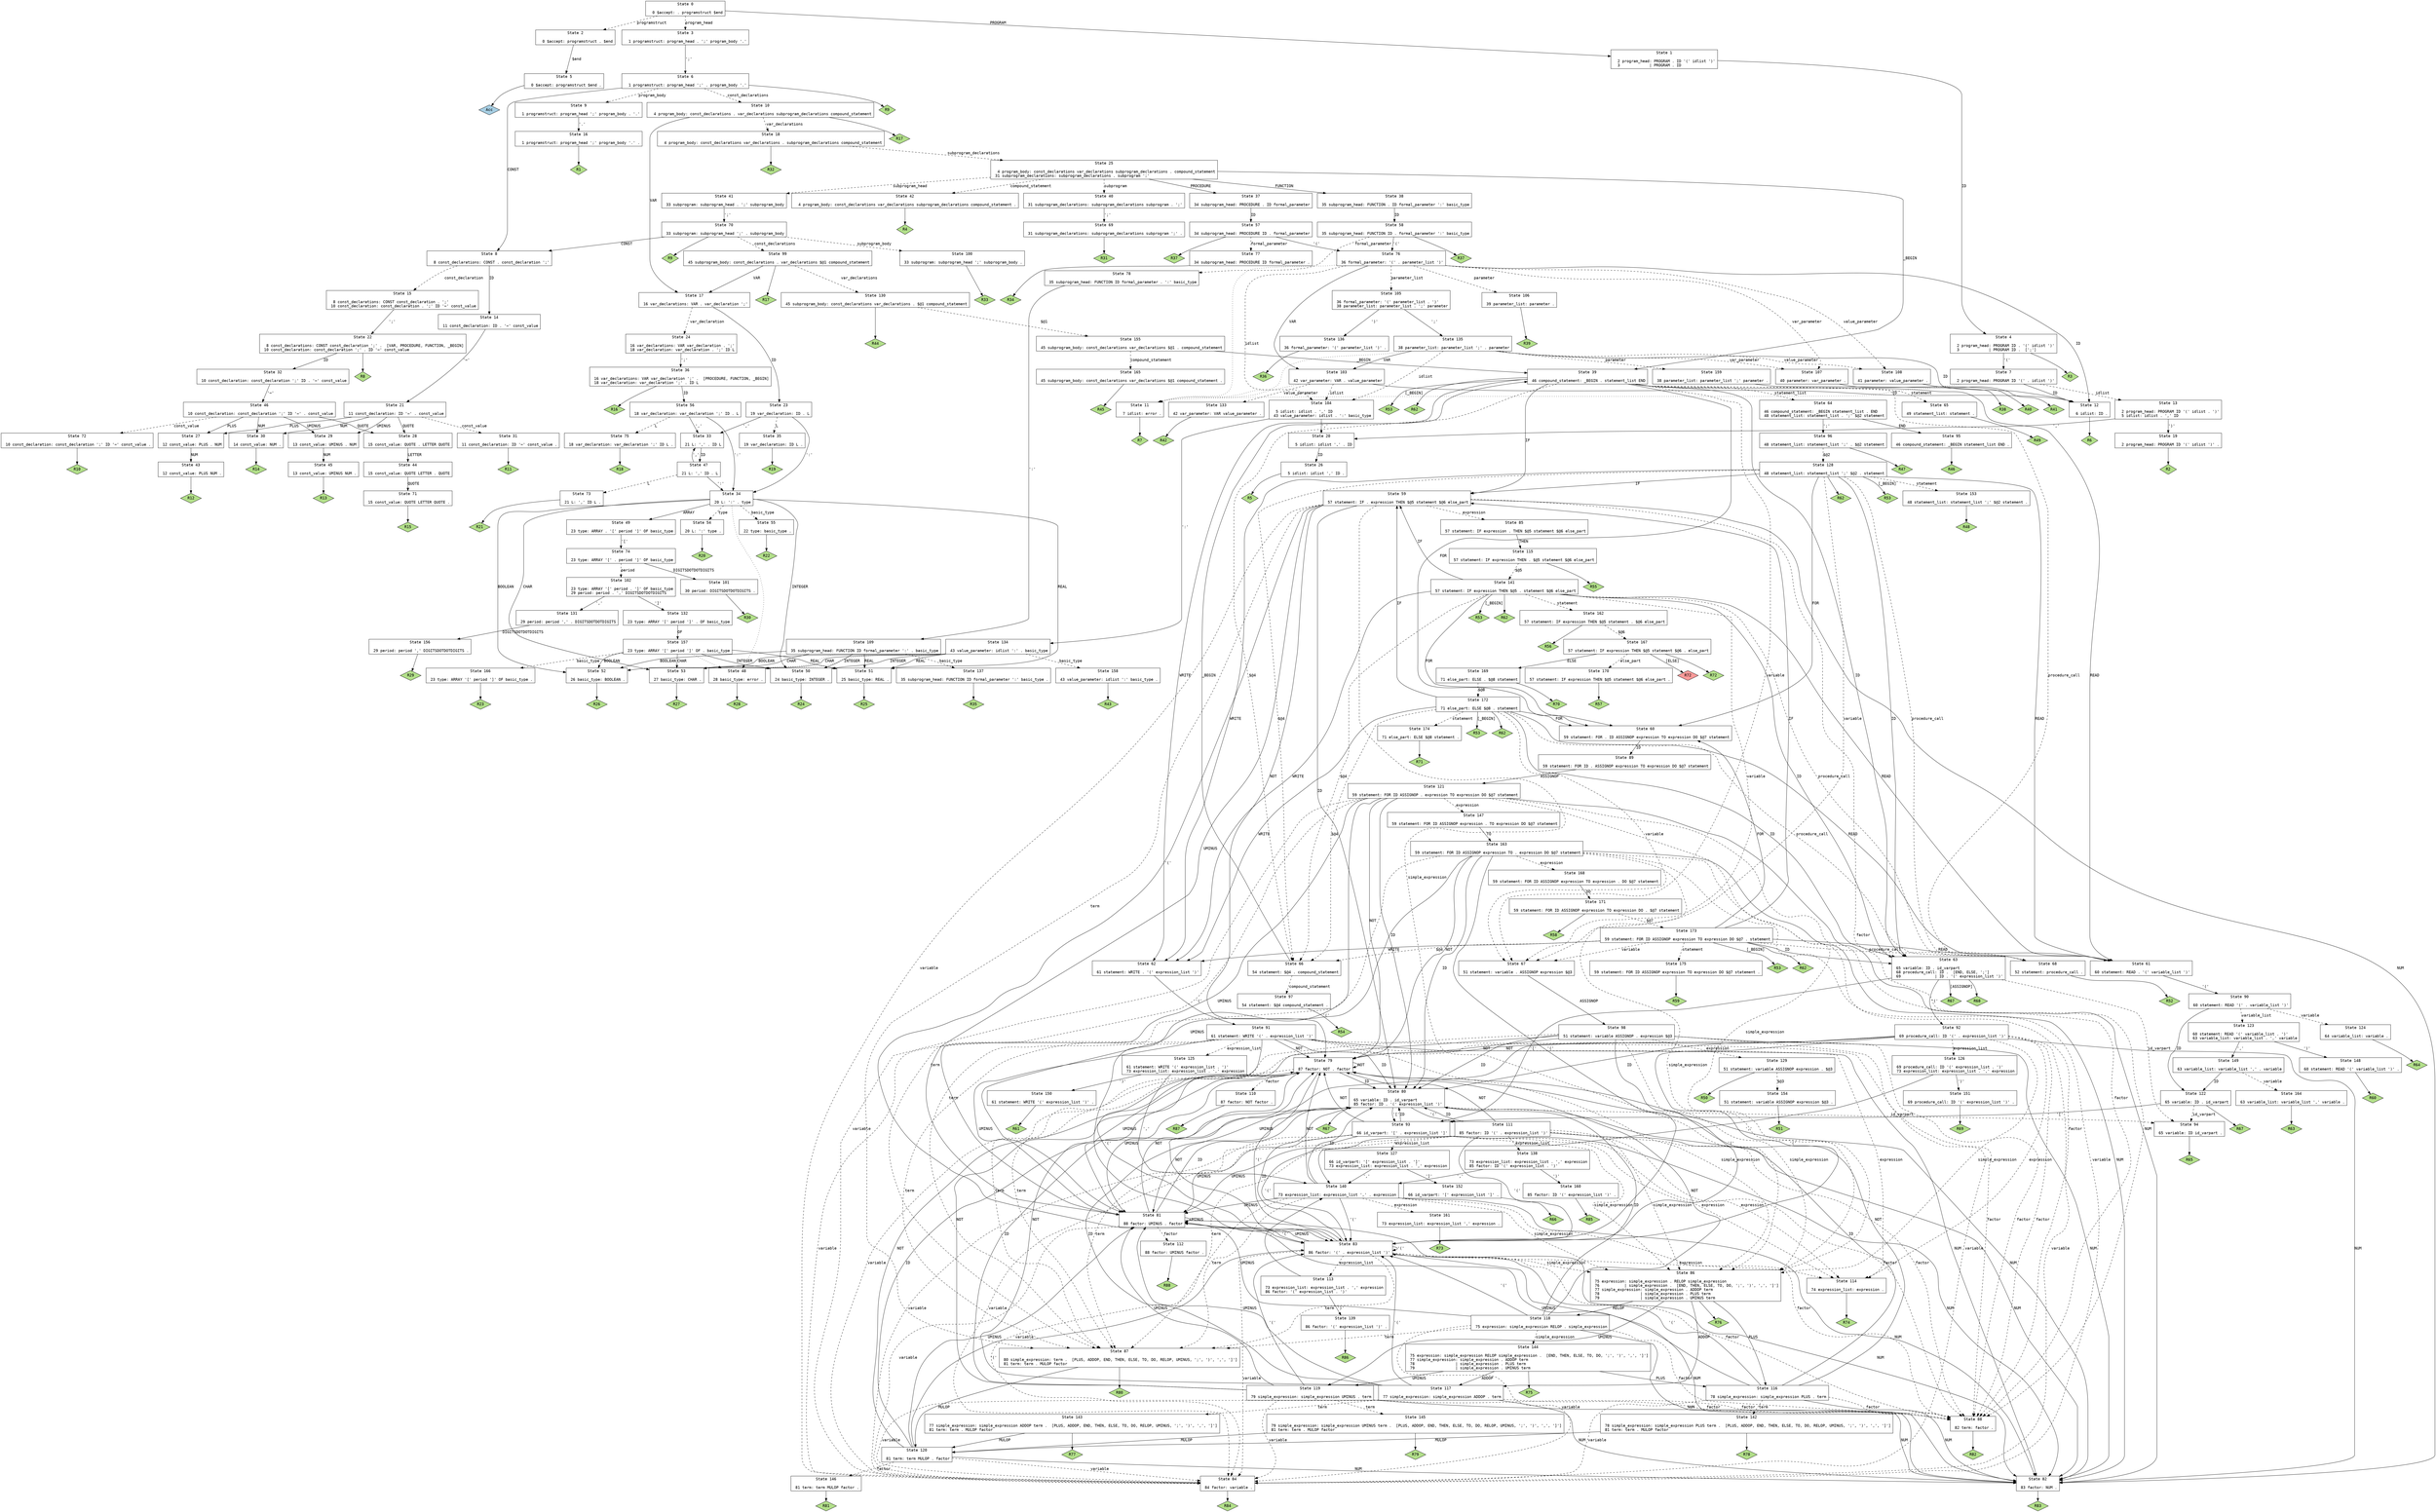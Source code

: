 // Generated by GNU Bison 3.0.4.
// Report bugs to <bug-bison@gnu.org>.
// Home page: <http://www.gnu.org/software/bison/>.

digraph "parser.y"
{
  node [fontname = courier, shape = box, colorscheme = paired6]
  edge [fontname = courier]

  0 [label="State 0\n\l  0 $accept: . programstruct $end\l"]
  0 -> 1 [style=solid label="PROGRAM"]
  0 -> 2 [style=dashed label="programstruct"]
  0 -> 3 [style=dashed label="program_head"]
  1 [label="State 1\n\l  2 program_head: PROGRAM . ID '(' idlist ')'\l  3             | PROGRAM . ID\l"]
  1 -> 4 [style=solid label="ID"]
  2 [label="State 2\n\l  0 $accept: programstruct . $end\l"]
  2 -> 5 [style=solid label="$end"]
  3 [label="State 3\n\l  1 programstruct: program_head . ';' program_body '.'\l"]
  3 -> 6 [style=solid label="';'"]
  4 [label="State 4\n\l  2 program_head: PROGRAM ID . '(' idlist ')'\l  3             | PROGRAM ID .  [';']\l"]
  4 -> 7 [style=solid label="'('"]
  4 -> "4R3" [style=solid]
 "4R3" [label="R3", fillcolor=3, shape=diamond, style=filled]
  5 [label="State 5\n\l  0 $accept: programstruct $end .\l"]
  5 -> "5R0" [style=solid]
 "5R0" [label="Acc", fillcolor=1, shape=diamond, style=filled]
  6 [label="State 6\n\l  1 programstruct: program_head ';' . program_body '.'\l"]
  6 -> 8 [style=solid label="CONST"]
  6 -> 9 [style=dashed label="program_body"]
  6 -> 10 [style=dashed label="const_declarations"]
  6 -> "6R9" [style=solid]
 "6R9" [label="R9", fillcolor=3, shape=diamond, style=filled]
  7 [label="State 7\n\l  2 program_head: PROGRAM ID '(' . idlist ')'\l"]
  7 -> 11 [style=dotted]
  7 -> 12 [style=solid label="ID"]
  7 -> 13 [style=dashed label="idlist"]
  8 [label="State 8\n\l  8 const_declarations: CONST . const_declaration ';'\l"]
  8 -> 14 [style=solid label="ID"]
  8 -> 15 [style=dashed label="const_declaration"]
  9 [label="State 9\n\l  1 programstruct: program_head ';' program_body . '.'\l"]
  9 -> 16 [style=solid label="'.'"]
  10 [label="State 10\n\l  4 program_body: const_declarations . var_declarations subprogram_declarations compound_statement\l"]
  10 -> 17 [style=solid label="VAR"]
  10 -> 18 [style=dashed label="var_declarations"]
  10 -> "10R17" [style=solid]
 "10R17" [label="R17", fillcolor=3, shape=diamond, style=filled]
  11 [label="State 11\n\l  7 idlist: error .\l"]
  11 -> "11R7" [style=solid]
 "11R7" [label="R7", fillcolor=3, shape=diamond, style=filled]
  12 [label="State 12\n\l  6 idlist: ID .\l"]
  12 -> "12R6" [style=solid]
 "12R6" [label="R6", fillcolor=3, shape=diamond, style=filled]
  13 [label="State 13\n\l  2 program_head: PROGRAM ID '(' idlist . ')'\l  5 idlist: idlist . ',' ID\l"]
  13 -> 19 [style=solid label="')'"]
  13 -> 20 [style=solid label="','"]
  14 [label="State 14\n\l 11 const_declaration: ID . '=' const_value\l"]
  14 -> 21 [style=solid label="'='"]
  15 [label="State 15\n\l  8 const_declarations: CONST const_declaration . ';'\l 10 const_declaration: const_declaration . ';' ID '=' const_value\l"]
  15 -> 22 [style=solid label="';'"]
  16 [label="State 16\n\l  1 programstruct: program_head ';' program_body '.' .\l"]
  16 -> "16R1" [style=solid]
 "16R1" [label="R1", fillcolor=3, shape=diamond, style=filled]
  17 [label="State 17\n\l 16 var_declarations: VAR . var_declaration ';'\l"]
  17 -> 23 [style=solid label="ID"]
  17 -> 24 [style=dashed label="var_declaration"]
  18 [label="State 18\n\l  4 program_body: const_declarations var_declarations . subprogram_declarations compound_statement\l"]
  18 -> 25 [style=dashed label="subprogram_declarations"]
  18 -> "18R32" [style=solid]
 "18R32" [label="R32", fillcolor=3, shape=diamond, style=filled]
  19 [label="State 19\n\l  2 program_head: PROGRAM ID '(' idlist ')' .\l"]
  19 -> "19R2" [style=solid]
 "19R2" [label="R2", fillcolor=3, shape=diamond, style=filled]
  20 [label="State 20\n\l  5 idlist: idlist ',' . ID\l"]
  20 -> 26 [style=solid label="ID"]
  21 [label="State 21\n\l 11 const_declaration: ID '=' . const_value\l"]
  21 -> 27 [style=solid label="PLUS"]
  21 -> 28 [style=solid label="QUOTE"]
  21 -> 29 [style=solid label="UMINUS"]
  21 -> 30 [style=solid label="NUM"]
  21 -> 31 [style=dashed label="const_value"]
  22 [label="State 22\n\l  8 const_declarations: CONST const_declaration ';' .  [VAR, PROCEDURE, FUNCTION, _BEGIN]\l 10 const_declaration: const_declaration ';' . ID '=' const_value\l"]
  22 -> 32 [style=solid label="ID"]
  22 -> "22R8" [style=solid]
 "22R8" [label="R8", fillcolor=3, shape=diamond, style=filled]
  23 [label="State 23\n\l 19 var_declaration: ID . L\l"]
  23 -> 33 [style=solid label="','"]
  23 -> 34 [style=solid label="':'"]
  23 -> 35 [style=dashed label="L"]
  24 [label="State 24\n\l 16 var_declarations: VAR var_declaration . ';'\l 18 var_declaration: var_declaration . ';' ID L\l"]
  24 -> 36 [style=solid label="';'"]
  25 [label="State 25\n\l  4 program_body: const_declarations var_declarations subprogram_declarations . compound_statement\l 31 subprogram_declarations: subprogram_declarations . subprogram ';'\l"]
  25 -> 37 [style=solid label="PROCEDURE"]
  25 -> 38 [style=solid label="FUNCTION"]
  25 -> 39 [style=solid label="_BEGIN"]
  25 -> 40 [style=dashed label="subprogram"]
  25 -> 41 [style=dashed label="subprogram_head"]
  25 -> 42 [style=dashed label="compound_statement"]
  26 [label="State 26\n\l  5 idlist: idlist ',' ID .\l"]
  26 -> "26R5" [style=solid]
 "26R5" [label="R5", fillcolor=3, shape=diamond, style=filled]
  27 [label="State 27\n\l 12 const_value: PLUS . NUM\l"]
  27 -> 43 [style=solid label="NUM"]
  28 [label="State 28\n\l 15 const_value: QUOTE . LETTER QUOTE\l"]
  28 -> 44 [style=solid label="LETTER"]
  29 [label="State 29\n\l 13 const_value: UMINUS . NUM\l"]
  29 -> 45 [style=solid label="NUM"]
  30 [label="State 30\n\l 14 const_value: NUM .\l"]
  30 -> "30R14" [style=solid]
 "30R14" [label="R14", fillcolor=3, shape=diamond, style=filled]
  31 [label="State 31\n\l 11 const_declaration: ID '=' const_value .\l"]
  31 -> "31R11" [style=solid]
 "31R11" [label="R11", fillcolor=3, shape=diamond, style=filled]
  32 [label="State 32\n\l 10 const_declaration: const_declaration ';' ID . '=' const_value\l"]
  32 -> 46 [style=solid label="'='"]
  33 [label="State 33\n\l 21 L: ',' . ID L\l"]
  33 -> 47 [style=solid label="ID"]
  34 [label="State 34\n\l 20 L: ':' . type\l"]
  34 -> 48 [style=dotted]
  34 -> 49 [style=solid label="ARRAY"]
  34 -> 50 [style=solid label="INTEGER"]
  34 -> 51 [style=solid label="REAL"]
  34 -> 52 [style=solid label="BOOLEAN"]
  34 -> 53 [style=solid label="CHAR"]
  34 -> 54 [style=dashed label="type"]
  34 -> 55 [style=dashed label="basic_type"]
  35 [label="State 35\n\l 19 var_declaration: ID L .\l"]
  35 -> "35R19" [style=solid]
 "35R19" [label="R19", fillcolor=3, shape=diamond, style=filled]
  36 [label="State 36\n\l 16 var_declarations: VAR var_declaration ';' .  [PROCEDURE, FUNCTION, _BEGIN]\l 18 var_declaration: var_declaration ';' . ID L\l"]
  36 -> 56 [style=solid label="ID"]
  36 -> "36R16" [style=solid]
 "36R16" [label="R16", fillcolor=3, shape=diamond, style=filled]
  37 [label="State 37\n\l 34 subprogram_head: PROCEDURE . ID formal_parameter\l"]
  37 -> 57 [style=solid label="ID"]
  38 [label="State 38\n\l 35 subprogram_head: FUNCTION . ID formal_parameter ':' basic_type\l"]
  38 -> 58 [style=solid label="ID"]
  39 [label="State 39\n\l 46 compound_statement: _BEGIN . statement_list END\l"]
  39 -> 59 [style=solid label="IF"]
  39 -> 60 [style=solid label="FOR"]
  39 -> 61 [style=solid label="READ"]
  39 -> 62 [style=solid label="WRITE"]
  39 -> 63 [style=solid label="ID"]
  39 -> 64 [style=dashed label="statement_list"]
  39 -> 65 [style=dashed label="statement"]
  39 -> 66 [style=dashed label="$@4"]
  39 -> 67 [style=dashed label="variable"]
  39 -> 68 [style=dashed label="procedure_call"]
  39 -> "39R53" [label="[_BEGIN]", style=solid]
 "39R53" [label="R53", fillcolor=3, shape=diamond, style=filled]
  39 -> "39R62" [style=solid]
 "39R62" [label="R62", fillcolor=3, shape=diamond, style=filled]
  40 [label="State 40\n\l 31 subprogram_declarations: subprogram_declarations subprogram . ';'\l"]
  40 -> 69 [style=solid label="';'"]
  41 [label="State 41\n\l 33 subprogram: subprogram_head . ';' subprogram_body\l"]
  41 -> 70 [style=solid label="';'"]
  42 [label="State 42\n\l  4 program_body: const_declarations var_declarations subprogram_declarations compound_statement .\l"]
  42 -> "42R4" [style=solid]
 "42R4" [label="R4", fillcolor=3, shape=diamond, style=filled]
  43 [label="State 43\n\l 12 const_value: PLUS NUM .\l"]
  43 -> "43R12" [style=solid]
 "43R12" [label="R12", fillcolor=3, shape=diamond, style=filled]
  44 [label="State 44\n\l 15 const_value: QUOTE LETTER . QUOTE\l"]
  44 -> 71 [style=solid label="QUOTE"]
  45 [label="State 45\n\l 13 const_value: UMINUS NUM .\l"]
  45 -> "45R13" [style=solid]
 "45R13" [label="R13", fillcolor=3, shape=diamond, style=filled]
  46 [label="State 46\n\l 10 const_declaration: const_declaration ';' ID '=' . const_value\l"]
  46 -> 27 [style=solid label="PLUS"]
  46 -> 28 [style=solid label="QUOTE"]
  46 -> 29 [style=solid label="UMINUS"]
  46 -> 30 [style=solid label="NUM"]
  46 -> 72 [style=dashed label="const_value"]
  47 [label="State 47\n\l 21 L: ',' ID . L\l"]
  47 -> 33 [style=solid label="','"]
  47 -> 34 [style=solid label="':'"]
  47 -> 73 [style=dashed label="L"]
  48 [label="State 48\n\l 28 basic_type: error .\l"]
  48 -> "48R28" [style=solid]
 "48R28" [label="R28", fillcolor=3, shape=diamond, style=filled]
  49 [label="State 49\n\l 23 type: ARRAY . '[' period ']' OF basic_type\l"]
  49 -> 74 [style=solid label="'['"]
  50 [label="State 50\n\l 24 basic_type: INTEGER .\l"]
  50 -> "50R24" [style=solid]
 "50R24" [label="R24", fillcolor=3, shape=diamond, style=filled]
  51 [label="State 51\n\l 25 basic_type: REAL .\l"]
  51 -> "51R25" [style=solid]
 "51R25" [label="R25", fillcolor=3, shape=diamond, style=filled]
  52 [label="State 52\n\l 26 basic_type: BOOLEAN .\l"]
  52 -> "52R26" [style=solid]
 "52R26" [label="R26", fillcolor=3, shape=diamond, style=filled]
  53 [label="State 53\n\l 27 basic_type: CHAR .\l"]
  53 -> "53R27" [style=solid]
 "53R27" [label="R27", fillcolor=3, shape=diamond, style=filled]
  54 [label="State 54\n\l 20 L: ':' type .\l"]
  54 -> "54R20" [style=solid]
 "54R20" [label="R20", fillcolor=3, shape=diamond, style=filled]
  55 [label="State 55\n\l 22 type: basic_type .\l"]
  55 -> "55R22" [style=solid]
 "55R22" [label="R22", fillcolor=3, shape=diamond, style=filled]
  56 [label="State 56\n\l 18 var_declaration: var_declaration ';' ID . L\l"]
  56 -> 33 [style=solid label="','"]
  56 -> 34 [style=solid label="':'"]
  56 -> 75 [style=dashed label="L"]
  57 [label="State 57\n\l 34 subprogram_head: PROCEDURE ID . formal_parameter\l"]
  57 -> 76 [style=solid label="'('"]
  57 -> 77 [style=dashed label="formal_parameter"]
  57 -> "57R37" [style=solid]
 "57R37" [label="R37", fillcolor=3, shape=diamond, style=filled]
  58 [label="State 58\n\l 35 subprogram_head: FUNCTION ID . formal_parameter ':' basic_type\l"]
  58 -> 76 [style=solid label="'('"]
  58 -> 78 [style=dashed label="formal_parameter"]
  58 -> "58R37" [style=solid]
 "58R37" [label="R37", fillcolor=3, shape=diamond, style=filled]
  59 [label="State 59\n\l 57 statement: IF . expression THEN $@5 statement $@6 else_part\l"]
  59 -> 79 [style=solid label="NOT"]
  59 -> 80 [style=solid label="ID"]
  59 -> 81 [style=solid label="UMINUS"]
  59 -> 82 [style=solid label="NUM"]
  59 -> 83 [style=solid label="'('"]
  59 -> 84 [style=dashed label="variable"]
  59 -> 85 [style=dashed label="expression"]
  59 -> 86 [style=dashed label="simple_expression"]
  59 -> 87 [style=dashed label="term"]
  59 -> 88 [style=dashed label="factor"]
  60 [label="State 60\n\l 59 statement: FOR . ID ASSIGNOP expression TO expression DO $@7 statement\l"]
  60 -> 89 [style=solid label="ID"]
  61 [label="State 61\n\l 60 statement: READ . '(' variable_list ')'\l"]
  61 -> 90 [style=solid label="'('"]
  62 [label="State 62\n\l 61 statement: WRITE . '(' expression_list ')'\l"]
  62 -> 91 [style=solid label="'('"]
  63 [label="State 63\n\l 65 variable: ID . id_varpart\l 68 procedure_call: ID .  [END, ELSE, ';']\l 69               | ID . '(' expression_list ')'\l"]
  63 -> 92 [style=solid label="'('"]
  63 -> 93 [style=solid label="'['"]
  63 -> 94 [style=dashed label="id_varpart"]
  63 -> "63R67" [label="[ASSIGNOP]", style=solid]
 "63R67" [label="R67", fillcolor=3, shape=diamond, style=filled]
  63 -> "63R68" [style=solid]
 "63R68" [label="R68", fillcolor=3, shape=diamond, style=filled]
  64 [label="State 64\n\l 46 compound_statement: _BEGIN statement_list . END\l 48 statement_list: statement_list . ';' $@2 statement\l"]
  64 -> 95 [style=solid label="END"]
  64 -> 96 [style=solid label="';'"]
  65 [label="State 65\n\l 49 statement_list: statement .\l"]
  65 -> "65R49" [style=solid]
 "65R49" [label="R49", fillcolor=3, shape=diamond, style=filled]
  66 [label="State 66\n\l 54 statement: $@4 . compound_statement\l"]
  66 -> 39 [style=solid label="_BEGIN"]
  66 -> 97 [style=dashed label="compound_statement"]
  67 [label="State 67\n\l 51 statement: variable . ASSIGNOP expression $@3\l"]
  67 -> 98 [style=solid label="ASSIGNOP"]
  68 [label="State 68\n\l 52 statement: procedure_call .\l"]
  68 -> "68R52" [style=solid]
 "68R52" [label="R52", fillcolor=3, shape=diamond, style=filled]
  69 [label="State 69\n\l 31 subprogram_declarations: subprogram_declarations subprogram ';' .\l"]
  69 -> "69R31" [style=solid]
 "69R31" [label="R31", fillcolor=3, shape=diamond, style=filled]
  70 [label="State 70\n\l 33 subprogram: subprogram_head ';' . subprogram_body\l"]
  70 -> 8 [style=solid label="CONST"]
  70 -> 99 [style=dashed label="const_declarations"]
  70 -> 100 [style=dashed label="subprogram_body"]
  70 -> "70R9" [style=solid]
 "70R9" [label="R9", fillcolor=3, shape=diamond, style=filled]
  71 [label="State 71\n\l 15 const_value: QUOTE LETTER QUOTE .\l"]
  71 -> "71R15" [style=solid]
 "71R15" [label="R15", fillcolor=3, shape=diamond, style=filled]
  72 [label="State 72\n\l 10 const_declaration: const_declaration ';' ID '=' const_value .\l"]
  72 -> "72R10" [style=solid]
 "72R10" [label="R10", fillcolor=3, shape=diamond, style=filled]
  73 [label="State 73\n\l 21 L: ',' ID L .\l"]
  73 -> "73R21" [style=solid]
 "73R21" [label="R21", fillcolor=3, shape=diamond, style=filled]
  74 [label="State 74\n\l 23 type: ARRAY '[' . period ']' OF basic_type\l"]
  74 -> 101 [style=solid label="DIGITSDOTDOTDIGITS"]
  74 -> 102 [style=dashed label="period"]
  75 [label="State 75\n\l 18 var_declaration: var_declaration ';' ID L .\l"]
  75 -> "75R18" [style=solid]
 "75R18" [label="R18", fillcolor=3, shape=diamond, style=filled]
  76 [label="State 76\n\l 36 formal_parameter: '(' . parameter_list ')'\l"]
  76 -> 11 [style=dotted]
  76 -> 103 [style=solid label="VAR"]
  76 -> 12 [style=solid label="ID"]
  76 -> 104 [style=dashed label="idlist"]
  76 -> 105 [style=dashed label="parameter_list"]
  76 -> 106 [style=dashed label="parameter"]
  76 -> 107 [style=dashed label="var_parameter"]
  76 -> 108 [style=dashed label="value_parameter"]
  77 [label="State 77\n\l 34 subprogram_head: PROCEDURE ID formal_parameter .\l"]
  77 -> "77R34" [style=solid]
 "77R34" [label="R34", fillcolor=3, shape=diamond, style=filled]
  78 [label="State 78\n\l 35 subprogram_head: FUNCTION ID formal_parameter . ':' basic_type\l"]
  78 -> 109 [style=solid label="':'"]
  79 [label="State 79\n\l 87 factor: NOT . factor\l"]
  79 -> 79 [style=solid label="NOT"]
  79 -> 80 [style=solid label="ID"]
  79 -> 81 [style=solid label="UMINUS"]
  79 -> 82 [style=solid label="NUM"]
  79 -> 83 [style=solid label="'('"]
  79 -> 84 [style=dashed label="variable"]
  79 -> 110 [style=dashed label="factor"]
  80 [label="State 80\n\l 65 variable: ID . id_varpart\l 85 factor: ID . '(' expression_list ')'\l"]
  80 -> 111 [style=solid label="'('"]
  80 -> 93 [style=solid label="'['"]
  80 -> 94 [style=dashed label="id_varpart"]
  80 -> "80R67" [style=solid]
 "80R67" [label="R67", fillcolor=3, shape=diamond, style=filled]
  81 [label="State 81\n\l 88 factor: UMINUS . factor\l"]
  81 -> 79 [style=solid label="NOT"]
  81 -> 80 [style=solid label="ID"]
  81 -> 81 [style=solid label="UMINUS"]
  81 -> 82 [style=solid label="NUM"]
  81 -> 83 [style=solid label="'('"]
  81 -> 84 [style=dashed label="variable"]
  81 -> 112 [style=dashed label="factor"]
  82 [label="State 82\n\l 83 factor: NUM .\l"]
  82 -> "82R83" [style=solid]
 "82R83" [label="R83", fillcolor=3, shape=diamond, style=filled]
  83 [label="State 83\n\l 86 factor: '(' . expression_list ')'\l"]
  83 -> 79 [style=solid label="NOT"]
  83 -> 80 [style=solid label="ID"]
  83 -> 81 [style=solid label="UMINUS"]
  83 -> 82 [style=solid label="NUM"]
  83 -> 83 [style=solid label="'('"]
  83 -> 84 [style=dashed label="variable"]
  83 -> 113 [style=dashed label="expression_list"]
  83 -> 114 [style=dashed label="expression"]
  83 -> 86 [style=dashed label="simple_expression"]
  83 -> 87 [style=dashed label="term"]
  83 -> 88 [style=dashed label="factor"]
  84 [label="State 84\n\l 84 factor: variable .\l"]
  84 -> "84R84" [style=solid]
 "84R84" [label="R84", fillcolor=3, shape=diamond, style=filled]
  85 [label="State 85\n\l 57 statement: IF expression . THEN $@5 statement $@6 else_part\l"]
  85 -> 115 [style=solid label="THEN"]
  86 [label="State 86\n\l 75 expression: simple_expression . RELOP simple_expression\l 76           | simple_expression .  [END, THEN, ELSE, TO, DO, ';', ')', ',', ']']\l 77 simple_expression: simple_expression . ADDOP term\l 78                  | simple_expression . PLUS term\l 79                  | simple_expression . UMINUS term\l"]
  86 -> 116 [style=solid label="PLUS"]
  86 -> 117 [style=solid label="ADDOP"]
  86 -> 118 [style=solid label="RELOP"]
  86 -> 119 [style=solid label="UMINUS"]
  86 -> "86R76" [style=solid]
 "86R76" [label="R76", fillcolor=3, shape=diamond, style=filled]
  87 [label="State 87\n\l 80 simple_expression: term .  [PLUS, ADDOP, END, THEN, ELSE, TO, DO, RELOP, UMINUS, ';', ')', ',', ']']\l 81 term: term . MULOP factor\l"]
  87 -> 120 [style=solid label="MULOP"]
  87 -> "87R80" [style=solid]
 "87R80" [label="R80", fillcolor=3, shape=diamond, style=filled]
  88 [label="State 88\n\l 82 term: factor .\l"]
  88 -> "88R82" [style=solid]
 "88R82" [label="R82", fillcolor=3, shape=diamond, style=filled]
  89 [label="State 89\n\l 59 statement: FOR ID . ASSIGNOP expression TO expression DO $@7 statement\l"]
  89 -> 121 [style=solid label="ASSIGNOP"]
  90 [label="State 90\n\l 60 statement: READ '(' . variable_list ')'\l"]
  90 -> 122 [style=solid label="ID"]
  90 -> 123 [style=dashed label="variable_list"]
  90 -> 124 [style=dashed label="variable"]
  91 [label="State 91\n\l 61 statement: WRITE '(' . expression_list ')'\l"]
  91 -> 79 [style=solid label="NOT"]
  91 -> 80 [style=solid label="ID"]
  91 -> 81 [style=solid label="UMINUS"]
  91 -> 82 [style=solid label="NUM"]
  91 -> 83 [style=solid label="'('"]
  91 -> 84 [style=dashed label="variable"]
  91 -> 125 [style=dashed label="expression_list"]
  91 -> 114 [style=dashed label="expression"]
  91 -> 86 [style=dashed label="simple_expression"]
  91 -> 87 [style=dashed label="term"]
  91 -> 88 [style=dashed label="factor"]
  92 [label="State 92\n\l 69 procedure_call: ID '(' . expression_list ')'\l"]
  92 -> 79 [style=solid label="NOT"]
  92 -> 80 [style=solid label="ID"]
  92 -> 81 [style=solid label="UMINUS"]
  92 -> 82 [style=solid label="NUM"]
  92 -> 83 [style=solid label="'('"]
  92 -> 84 [style=dashed label="variable"]
  92 -> 126 [style=dashed label="expression_list"]
  92 -> 114 [style=dashed label="expression"]
  92 -> 86 [style=dashed label="simple_expression"]
  92 -> 87 [style=dashed label="term"]
  92 -> 88 [style=dashed label="factor"]
  93 [label="State 93\n\l 66 id_varpart: '[' . expression_list ']'\l"]
  93 -> 79 [style=solid label="NOT"]
  93 -> 80 [style=solid label="ID"]
  93 -> 81 [style=solid label="UMINUS"]
  93 -> 82 [style=solid label="NUM"]
  93 -> 83 [style=solid label="'('"]
  93 -> 84 [style=dashed label="variable"]
  93 -> 127 [style=dashed label="expression_list"]
  93 -> 114 [style=dashed label="expression"]
  93 -> 86 [style=dashed label="simple_expression"]
  93 -> 87 [style=dashed label="term"]
  93 -> 88 [style=dashed label="factor"]
  94 [label="State 94\n\l 65 variable: ID id_varpart .\l"]
  94 -> "94R65" [style=solid]
 "94R65" [label="R65", fillcolor=3, shape=diamond, style=filled]
  95 [label="State 95\n\l 46 compound_statement: _BEGIN statement_list END .\l"]
  95 -> "95R46" [style=solid]
 "95R46" [label="R46", fillcolor=3, shape=diamond, style=filled]
  96 [label="State 96\n\l 48 statement_list: statement_list ';' . $@2 statement\l"]
  96 -> 128 [style=dashed label="$@2"]
  96 -> "96R47" [style=solid]
 "96R47" [label="R47", fillcolor=3, shape=diamond, style=filled]
  97 [label="State 97\n\l 54 statement: $@4 compound_statement .\l"]
  97 -> "97R54" [style=solid]
 "97R54" [label="R54", fillcolor=3, shape=diamond, style=filled]
  98 [label="State 98\n\l 51 statement: variable ASSIGNOP . expression $@3\l"]
  98 -> 79 [style=solid label="NOT"]
  98 -> 80 [style=solid label="ID"]
  98 -> 81 [style=solid label="UMINUS"]
  98 -> 82 [style=solid label="NUM"]
  98 -> 83 [style=solid label="'('"]
  98 -> 84 [style=dashed label="variable"]
  98 -> 129 [style=dashed label="expression"]
  98 -> 86 [style=dashed label="simple_expression"]
  98 -> 87 [style=dashed label="term"]
  98 -> 88 [style=dashed label="factor"]
  99 [label="State 99\n\l 45 subprogram_body: const_declarations . var_declarations $@1 compound_statement\l"]
  99 -> 17 [style=solid label="VAR"]
  99 -> 130 [style=dashed label="var_declarations"]
  99 -> "99R17" [style=solid]
 "99R17" [label="R17", fillcolor=3, shape=diamond, style=filled]
  100 [label="State 100\n\l 33 subprogram: subprogram_head ';' subprogram_body .\l"]
  100 -> "100R33" [style=solid]
 "100R33" [label="R33", fillcolor=3, shape=diamond, style=filled]
  101 [label="State 101\n\l 30 period: DIGITSDOTDOTDIGITS .\l"]
  101 -> "101R30" [style=solid]
 "101R30" [label="R30", fillcolor=3, shape=diamond, style=filled]
  102 [label="State 102\n\l 23 type: ARRAY '[' period . ']' OF basic_type\l 29 period: period . ',' DIGITSDOTDOTDIGITS\l"]
  102 -> 131 [style=solid label="','"]
  102 -> 132 [style=solid label="']'"]
  103 [label="State 103\n\l 42 var_parameter: VAR . value_parameter\l"]
  103 -> 11 [style=dotted]
  103 -> 12 [style=solid label="ID"]
  103 -> 104 [style=dashed label="idlist"]
  103 -> 133 [style=dashed label="value_parameter"]
  104 [label="State 104\n\l  5 idlist: idlist . ',' ID\l 43 value_parameter: idlist . ':' basic_type\l"]
  104 -> 20 [style=solid label="','"]
  104 -> 134 [style=solid label="':'"]
  105 [label="State 105\n\l 36 formal_parameter: '(' parameter_list . ')'\l 38 parameter_list: parameter_list . ';' parameter\l"]
  105 -> 135 [style=solid label="';'"]
  105 -> 136 [style=solid label="')'"]
  106 [label="State 106\n\l 39 parameter_list: parameter .\l"]
  106 -> "106R39" [style=solid]
 "106R39" [label="R39", fillcolor=3, shape=diamond, style=filled]
  107 [label="State 107\n\l 40 parameter: var_parameter .\l"]
  107 -> "107R40" [style=solid]
 "107R40" [label="R40", fillcolor=3, shape=diamond, style=filled]
  108 [label="State 108\n\l 41 parameter: value_parameter .\l"]
  108 -> "108R41" [style=solid]
 "108R41" [label="R41", fillcolor=3, shape=diamond, style=filled]
  109 [label="State 109\n\l 35 subprogram_head: FUNCTION ID formal_parameter ':' . basic_type\l"]
  109 -> 48 [style=dotted]
  109 -> 50 [style=solid label="INTEGER"]
  109 -> 51 [style=solid label="REAL"]
  109 -> 52 [style=solid label="BOOLEAN"]
  109 -> 53 [style=solid label="CHAR"]
  109 -> 137 [style=dashed label="basic_type"]
  110 [label="State 110\n\l 87 factor: NOT factor .\l"]
  110 -> "110R87" [style=solid]
 "110R87" [label="R87", fillcolor=3, shape=diamond, style=filled]
  111 [label="State 111\n\l 85 factor: ID '(' . expression_list ')'\l"]
  111 -> 79 [style=solid label="NOT"]
  111 -> 80 [style=solid label="ID"]
  111 -> 81 [style=solid label="UMINUS"]
  111 -> 82 [style=solid label="NUM"]
  111 -> 83 [style=solid label="'('"]
  111 -> 84 [style=dashed label="variable"]
  111 -> 138 [style=dashed label="expression_list"]
  111 -> 114 [style=dashed label="expression"]
  111 -> 86 [style=dashed label="simple_expression"]
  111 -> 87 [style=dashed label="term"]
  111 -> 88 [style=dashed label="factor"]
  112 [label="State 112\n\l 88 factor: UMINUS factor .\l"]
  112 -> "112R88" [style=solid]
 "112R88" [label="R88", fillcolor=3, shape=diamond, style=filled]
  113 [label="State 113\n\l 73 expression_list: expression_list . ',' expression\l 86 factor: '(' expression_list . ')'\l"]
  113 -> 139 [style=solid label="')'"]
  113 -> 140 [style=solid label="','"]
  114 [label="State 114\n\l 74 expression_list: expression .\l"]
  114 -> "114R74" [style=solid]
 "114R74" [label="R74", fillcolor=3, shape=diamond, style=filled]
  115 [label="State 115\n\l 57 statement: IF expression THEN . $@5 statement $@6 else_part\l"]
  115 -> 141 [style=dashed label="$@5"]
  115 -> "115R55" [style=solid]
 "115R55" [label="R55", fillcolor=3, shape=diamond, style=filled]
  116 [label="State 116\n\l 78 simple_expression: simple_expression PLUS . term\l"]
  116 -> 79 [style=solid label="NOT"]
  116 -> 80 [style=solid label="ID"]
  116 -> 81 [style=solid label="UMINUS"]
  116 -> 82 [style=solid label="NUM"]
  116 -> 83 [style=solid label="'('"]
  116 -> 84 [style=dashed label="variable"]
  116 -> 142 [style=dashed label="term"]
  116 -> 88 [style=dashed label="factor"]
  117 [label="State 117\n\l 77 simple_expression: simple_expression ADDOP . term\l"]
  117 -> 79 [style=solid label="NOT"]
  117 -> 80 [style=solid label="ID"]
  117 -> 81 [style=solid label="UMINUS"]
  117 -> 82 [style=solid label="NUM"]
  117 -> 83 [style=solid label="'('"]
  117 -> 84 [style=dashed label="variable"]
  117 -> 143 [style=dashed label="term"]
  117 -> 88 [style=dashed label="factor"]
  118 [label="State 118\n\l 75 expression: simple_expression RELOP . simple_expression\l"]
  118 -> 79 [style=solid label="NOT"]
  118 -> 80 [style=solid label="ID"]
  118 -> 81 [style=solid label="UMINUS"]
  118 -> 82 [style=solid label="NUM"]
  118 -> 83 [style=solid label="'('"]
  118 -> 84 [style=dashed label="variable"]
  118 -> 144 [style=dashed label="simple_expression"]
  118 -> 87 [style=dashed label="term"]
  118 -> 88 [style=dashed label="factor"]
  119 [label="State 119\n\l 79 simple_expression: simple_expression UMINUS . term\l"]
  119 -> 79 [style=solid label="NOT"]
  119 -> 80 [style=solid label="ID"]
  119 -> 81 [style=solid label="UMINUS"]
  119 -> 82 [style=solid label="NUM"]
  119 -> 83 [style=solid label="'('"]
  119 -> 84 [style=dashed label="variable"]
  119 -> 145 [style=dashed label="term"]
  119 -> 88 [style=dashed label="factor"]
  120 [label="State 120\n\l 81 term: term MULOP . factor\l"]
  120 -> 79 [style=solid label="NOT"]
  120 -> 80 [style=solid label="ID"]
  120 -> 81 [style=solid label="UMINUS"]
  120 -> 82 [style=solid label="NUM"]
  120 -> 83 [style=solid label="'('"]
  120 -> 84 [style=dashed label="variable"]
  120 -> 146 [style=dashed label="factor"]
  121 [label="State 121\n\l 59 statement: FOR ID ASSIGNOP . expression TO expression DO $@7 statement\l"]
  121 -> 79 [style=solid label="NOT"]
  121 -> 80 [style=solid label="ID"]
  121 -> 81 [style=solid label="UMINUS"]
  121 -> 82 [style=solid label="NUM"]
  121 -> 83 [style=solid label="'('"]
  121 -> 84 [style=dashed label="variable"]
  121 -> 147 [style=dashed label="expression"]
  121 -> 86 [style=dashed label="simple_expression"]
  121 -> 87 [style=dashed label="term"]
  121 -> 88 [style=dashed label="factor"]
  122 [label="State 122\n\l 65 variable: ID . id_varpart\l"]
  122 -> 93 [style=solid label="'['"]
  122 -> 94 [style=dashed label="id_varpart"]
  122 -> "122R67" [style=solid]
 "122R67" [label="R67", fillcolor=3, shape=diamond, style=filled]
  123 [label="State 123\n\l 60 statement: READ '(' variable_list . ')'\l 63 variable_list: variable_list . ',' variable\l"]
  123 -> 148 [style=solid label="')'"]
  123 -> 149 [style=solid label="','"]
  124 [label="State 124\n\l 64 variable_list: variable .\l"]
  124 -> "124R64" [style=solid]
 "124R64" [label="R64", fillcolor=3, shape=diamond, style=filled]
  125 [label="State 125\n\l 61 statement: WRITE '(' expression_list . ')'\l 73 expression_list: expression_list . ',' expression\l"]
  125 -> 150 [style=solid label="')'"]
  125 -> 140 [style=solid label="','"]
  126 [label="State 126\n\l 69 procedure_call: ID '(' expression_list . ')'\l 73 expression_list: expression_list . ',' expression\l"]
  126 -> 151 [style=solid label="')'"]
  126 -> 140 [style=solid label="','"]
  127 [label="State 127\n\l 66 id_varpart: '[' expression_list . ']'\l 73 expression_list: expression_list . ',' expression\l"]
  127 -> 140 [style=solid label="','"]
  127 -> 152 [style=solid label="']'"]
  128 [label="State 128\n\l 48 statement_list: statement_list ';' $@2 . statement\l"]
  128 -> 59 [style=solid label="IF"]
  128 -> 60 [style=solid label="FOR"]
  128 -> 61 [style=solid label="READ"]
  128 -> 62 [style=solid label="WRITE"]
  128 -> 63 [style=solid label="ID"]
  128 -> 153 [style=dashed label="statement"]
  128 -> 66 [style=dashed label="$@4"]
  128 -> 67 [style=dashed label="variable"]
  128 -> 68 [style=dashed label="procedure_call"]
  128 -> "128R53" [label="[_BEGIN]", style=solid]
 "128R53" [label="R53", fillcolor=3, shape=diamond, style=filled]
  128 -> "128R62" [style=solid]
 "128R62" [label="R62", fillcolor=3, shape=diamond, style=filled]
  129 [label="State 129\n\l 51 statement: variable ASSIGNOP expression . $@3\l"]
  129 -> 154 [style=dashed label="$@3"]
  129 -> "129R50" [style=solid]
 "129R50" [label="R50", fillcolor=3, shape=diamond, style=filled]
  130 [label="State 130\n\l 45 subprogram_body: const_declarations var_declarations . $@1 compound_statement\l"]
  130 -> 155 [style=dashed label="$@1"]
  130 -> "130R44" [style=solid]
 "130R44" [label="R44", fillcolor=3, shape=diamond, style=filled]
  131 [label="State 131\n\l 29 period: period ',' . DIGITSDOTDOTDIGITS\l"]
  131 -> 156 [style=solid label="DIGITSDOTDOTDIGITS"]
  132 [label="State 132\n\l 23 type: ARRAY '[' period ']' . OF basic_type\l"]
  132 -> 157 [style=solid label="OF"]
  133 [label="State 133\n\l 42 var_parameter: VAR value_parameter .\l"]
  133 -> "133R42" [style=solid]
 "133R42" [label="R42", fillcolor=3, shape=diamond, style=filled]
  134 [label="State 134\n\l 43 value_parameter: idlist ':' . basic_type\l"]
  134 -> 48 [style=dotted]
  134 -> 50 [style=solid label="INTEGER"]
  134 -> 51 [style=solid label="REAL"]
  134 -> 52 [style=solid label="BOOLEAN"]
  134 -> 53 [style=solid label="CHAR"]
  134 -> 158 [style=dashed label="basic_type"]
  135 [label="State 135\n\l 38 parameter_list: parameter_list ';' . parameter\l"]
  135 -> 11 [style=dotted]
  135 -> 103 [style=solid label="VAR"]
  135 -> 12 [style=solid label="ID"]
  135 -> 104 [style=dashed label="idlist"]
  135 -> 159 [style=dashed label="parameter"]
  135 -> 107 [style=dashed label="var_parameter"]
  135 -> 108 [style=dashed label="value_parameter"]
  136 [label="State 136\n\l 36 formal_parameter: '(' parameter_list ')' .\l"]
  136 -> "136R36" [style=solid]
 "136R36" [label="R36", fillcolor=3, shape=diamond, style=filled]
  137 [label="State 137\n\l 35 subprogram_head: FUNCTION ID formal_parameter ':' basic_type .\l"]
  137 -> "137R35" [style=solid]
 "137R35" [label="R35", fillcolor=3, shape=diamond, style=filled]
  138 [label="State 138\n\l 73 expression_list: expression_list . ',' expression\l 85 factor: ID '(' expression_list . ')'\l"]
  138 -> 160 [style=solid label="')'"]
  138 -> 140 [style=solid label="','"]
  139 [label="State 139\n\l 86 factor: '(' expression_list ')' .\l"]
  139 -> "139R86" [style=solid]
 "139R86" [label="R86", fillcolor=3, shape=diamond, style=filled]
  140 [label="State 140\n\l 73 expression_list: expression_list ',' . expression\l"]
  140 -> 79 [style=solid label="NOT"]
  140 -> 80 [style=solid label="ID"]
  140 -> 81 [style=solid label="UMINUS"]
  140 -> 82 [style=solid label="NUM"]
  140 -> 83 [style=solid label="'('"]
  140 -> 84 [style=dashed label="variable"]
  140 -> 161 [style=dashed label="expression"]
  140 -> 86 [style=dashed label="simple_expression"]
  140 -> 87 [style=dashed label="term"]
  140 -> 88 [style=dashed label="factor"]
  141 [label="State 141\n\l 57 statement: IF expression THEN $@5 . statement $@6 else_part\l"]
  141 -> 59 [style=solid label="IF"]
  141 -> 60 [style=solid label="FOR"]
  141 -> 61 [style=solid label="READ"]
  141 -> 62 [style=solid label="WRITE"]
  141 -> 63 [style=solid label="ID"]
  141 -> 162 [style=dashed label="statement"]
  141 -> 66 [style=dashed label="$@4"]
  141 -> 67 [style=dashed label="variable"]
  141 -> 68 [style=dashed label="procedure_call"]
  141 -> "141R53" [label="[_BEGIN]", style=solid]
 "141R53" [label="R53", fillcolor=3, shape=diamond, style=filled]
  141 -> "141R62" [style=solid]
 "141R62" [label="R62", fillcolor=3, shape=diamond, style=filled]
  142 [label="State 142\n\l 78 simple_expression: simple_expression PLUS term .  [PLUS, ADDOP, END, THEN, ELSE, TO, DO, RELOP, UMINUS, ';', ')', ',', ']']\l 81 term: term . MULOP factor\l"]
  142 -> 120 [style=solid label="MULOP"]
  142 -> "142R78" [style=solid]
 "142R78" [label="R78", fillcolor=3, shape=diamond, style=filled]
  143 [label="State 143\n\l 77 simple_expression: simple_expression ADDOP term .  [PLUS, ADDOP, END, THEN, ELSE, TO, DO, RELOP, UMINUS, ';', ')', ',', ']']\l 81 term: term . MULOP factor\l"]
  143 -> 120 [style=solid label="MULOP"]
  143 -> "143R77" [style=solid]
 "143R77" [label="R77", fillcolor=3, shape=diamond, style=filled]
  144 [label="State 144\n\l 75 expression: simple_expression RELOP simple_expression .  [END, THEN, ELSE, TO, DO, ';', ')', ',', ']']\l 77 simple_expression: simple_expression . ADDOP term\l 78                  | simple_expression . PLUS term\l 79                  | simple_expression . UMINUS term\l"]
  144 -> 116 [style=solid label="PLUS"]
  144 -> 117 [style=solid label="ADDOP"]
  144 -> 119 [style=solid label="UMINUS"]
  144 -> "144R75" [style=solid]
 "144R75" [label="R75", fillcolor=3, shape=diamond, style=filled]
  145 [label="State 145\n\l 79 simple_expression: simple_expression UMINUS term .  [PLUS, ADDOP, END, THEN, ELSE, TO, DO, RELOP, UMINUS, ';', ')', ',', ']']\l 81 term: term . MULOP factor\l"]
  145 -> 120 [style=solid label="MULOP"]
  145 -> "145R79" [style=solid]
 "145R79" [label="R79", fillcolor=3, shape=diamond, style=filled]
  146 [label="State 146\n\l 81 term: term MULOP factor .\l"]
  146 -> "146R81" [style=solid]
 "146R81" [label="R81", fillcolor=3, shape=diamond, style=filled]
  147 [label="State 147\n\l 59 statement: FOR ID ASSIGNOP expression . TO expression DO $@7 statement\l"]
  147 -> 163 [style=solid label="TO"]
  148 [label="State 148\n\l 60 statement: READ '(' variable_list ')' .\l"]
  148 -> "148R60" [style=solid]
 "148R60" [label="R60", fillcolor=3, shape=diamond, style=filled]
  149 [label="State 149\n\l 63 variable_list: variable_list ',' . variable\l"]
  149 -> 122 [style=solid label="ID"]
  149 -> 164 [style=dashed label="variable"]
  150 [label="State 150\n\l 61 statement: WRITE '(' expression_list ')' .\l"]
  150 -> "150R61" [style=solid]
 "150R61" [label="R61", fillcolor=3, shape=diamond, style=filled]
  151 [label="State 151\n\l 69 procedure_call: ID '(' expression_list ')' .\l"]
  151 -> "151R69" [style=solid]
 "151R69" [label="R69", fillcolor=3, shape=diamond, style=filled]
  152 [label="State 152\n\l 66 id_varpart: '[' expression_list ']' .\l"]
  152 -> "152R66" [style=solid]
 "152R66" [label="R66", fillcolor=3, shape=diamond, style=filled]
  153 [label="State 153\n\l 48 statement_list: statement_list ';' $@2 statement .\l"]
  153 -> "153R48" [style=solid]
 "153R48" [label="R48", fillcolor=3, shape=diamond, style=filled]
  154 [label="State 154\n\l 51 statement: variable ASSIGNOP expression $@3 .\l"]
  154 -> "154R51" [style=solid]
 "154R51" [label="R51", fillcolor=3, shape=diamond, style=filled]
  155 [label="State 155\n\l 45 subprogram_body: const_declarations var_declarations $@1 . compound_statement\l"]
  155 -> 39 [style=solid label="_BEGIN"]
  155 -> 165 [style=dashed label="compound_statement"]
  156 [label="State 156\n\l 29 period: period ',' DIGITSDOTDOTDIGITS .\l"]
  156 -> "156R29" [style=solid]
 "156R29" [label="R29", fillcolor=3, shape=diamond, style=filled]
  157 [label="State 157\n\l 23 type: ARRAY '[' period ']' OF . basic_type\l"]
  157 -> 48 [style=dotted]
  157 -> 50 [style=solid label="INTEGER"]
  157 -> 51 [style=solid label="REAL"]
  157 -> 52 [style=solid label="BOOLEAN"]
  157 -> 53 [style=solid label="CHAR"]
  157 -> 166 [style=dashed label="basic_type"]
  158 [label="State 158\n\l 43 value_parameter: idlist ':' basic_type .\l"]
  158 -> "158R43" [style=solid]
 "158R43" [label="R43", fillcolor=3, shape=diamond, style=filled]
  159 [label="State 159\n\l 38 parameter_list: parameter_list ';' parameter .\l"]
  159 -> "159R38" [style=solid]
 "159R38" [label="R38", fillcolor=3, shape=diamond, style=filled]
  160 [label="State 160\n\l 85 factor: ID '(' expression_list ')' .\l"]
  160 -> "160R85" [style=solid]
 "160R85" [label="R85", fillcolor=3, shape=diamond, style=filled]
  161 [label="State 161\n\l 73 expression_list: expression_list ',' expression .\l"]
  161 -> "161R73" [style=solid]
 "161R73" [label="R73", fillcolor=3, shape=diamond, style=filled]
  162 [label="State 162\n\l 57 statement: IF expression THEN $@5 statement . $@6 else_part\l"]
  162 -> 167 [style=dashed label="$@6"]
  162 -> "162R56" [style=solid]
 "162R56" [label="R56", fillcolor=3, shape=diamond, style=filled]
  163 [label="State 163\n\l 59 statement: FOR ID ASSIGNOP expression TO . expression DO $@7 statement\l"]
  163 -> 79 [style=solid label="NOT"]
  163 -> 80 [style=solid label="ID"]
  163 -> 81 [style=solid label="UMINUS"]
  163 -> 82 [style=solid label="NUM"]
  163 -> 83 [style=solid label="'('"]
  163 -> 84 [style=dashed label="variable"]
  163 -> 168 [style=dashed label="expression"]
  163 -> 86 [style=dashed label="simple_expression"]
  163 -> 87 [style=dashed label="term"]
  163 -> 88 [style=dashed label="factor"]
  164 [label="State 164\n\l 63 variable_list: variable_list ',' variable .\l"]
  164 -> "164R63" [style=solid]
 "164R63" [label="R63", fillcolor=3, shape=diamond, style=filled]
  165 [label="State 165\n\l 45 subprogram_body: const_declarations var_declarations $@1 compound_statement .\l"]
  165 -> "165R45" [style=solid]
 "165R45" [label="R45", fillcolor=3, shape=diamond, style=filled]
  166 [label="State 166\n\l 23 type: ARRAY '[' period ']' OF basic_type .\l"]
  166 -> "166R23" [style=solid]
 "166R23" [label="R23", fillcolor=3, shape=diamond, style=filled]
  167 [label="State 167\n\l 57 statement: IF expression THEN $@5 statement $@6 . else_part\l"]
  167 -> 169 [style=solid label="ELSE"]
  167 -> 170 [style=dashed label="else_part"]
  167 -> "167R72d" [label="[ELSE]", style=solid]
 "167R72d" [label="R72", fillcolor=5, shape=diamond, style=filled]
  167 -> "167R72" [style=solid]
 "167R72" [label="R72", fillcolor=3, shape=diamond, style=filled]
  168 [label="State 168\n\l 59 statement: FOR ID ASSIGNOP expression TO expression . DO $@7 statement\l"]
  168 -> 171 [style=solid label="DO"]
  169 [label="State 169\n\l 71 else_part: ELSE . $@8 statement\l"]
  169 -> 172 [style=dashed label="$@8"]
  169 -> "169R70" [style=solid]
 "169R70" [label="R70", fillcolor=3, shape=diamond, style=filled]
  170 [label="State 170\n\l 57 statement: IF expression THEN $@5 statement $@6 else_part .\l"]
  170 -> "170R57" [style=solid]
 "170R57" [label="R57", fillcolor=3, shape=diamond, style=filled]
  171 [label="State 171\n\l 59 statement: FOR ID ASSIGNOP expression TO expression DO . $@7 statement\l"]
  171 -> 173 [style=dashed label="$@7"]
  171 -> "171R58" [style=solid]
 "171R58" [label="R58", fillcolor=3, shape=diamond, style=filled]
  172 [label="State 172\n\l 71 else_part: ELSE $@8 . statement\l"]
  172 -> 59 [style=solid label="IF"]
  172 -> 60 [style=solid label="FOR"]
  172 -> 61 [style=solid label="READ"]
  172 -> 62 [style=solid label="WRITE"]
  172 -> 63 [style=solid label="ID"]
  172 -> 174 [style=dashed label="statement"]
  172 -> 66 [style=dashed label="$@4"]
  172 -> 67 [style=dashed label="variable"]
  172 -> 68 [style=dashed label="procedure_call"]
  172 -> "172R53" [label="[_BEGIN]", style=solid]
 "172R53" [label="R53", fillcolor=3, shape=diamond, style=filled]
  172 -> "172R62" [style=solid]
 "172R62" [label="R62", fillcolor=3, shape=diamond, style=filled]
  173 [label="State 173\n\l 59 statement: FOR ID ASSIGNOP expression TO expression DO $@7 . statement\l"]
  173 -> 59 [style=solid label="IF"]
  173 -> 60 [style=solid label="FOR"]
  173 -> 61 [style=solid label="READ"]
  173 -> 62 [style=solid label="WRITE"]
  173 -> 63 [style=solid label="ID"]
  173 -> 175 [style=dashed label="statement"]
  173 -> 66 [style=dashed label="$@4"]
  173 -> 67 [style=dashed label="variable"]
  173 -> 68 [style=dashed label="procedure_call"]
  173 -> "173R53" [label="[_BEGIN]", style=solid]
 "173R53" [label="R53", fillcolor=3, shape=diamond, style=filled]
  173 -> "173R62" [style=solid]
 "173R62" [label="R62", fillcolor=3, shape=diamond, style=filled]
  174 [label="State 174\n\l 71 else_part: ELSE $@8 statement .\l"]
  174 -> "174R71" [style=solid]
 "174R71" [label="R71", fillcolor=3, shape=diamond, style=filled]
  175 [label="State 175\n\l 59 statement: FOR ID ASSIGNOP expression TO expression DO $@7 statement .\l"]
  175 -> "175R59" [style=solid]
 "175R59" [label="R59", fillcolor=3, shape=diamond, style=filled]
}
